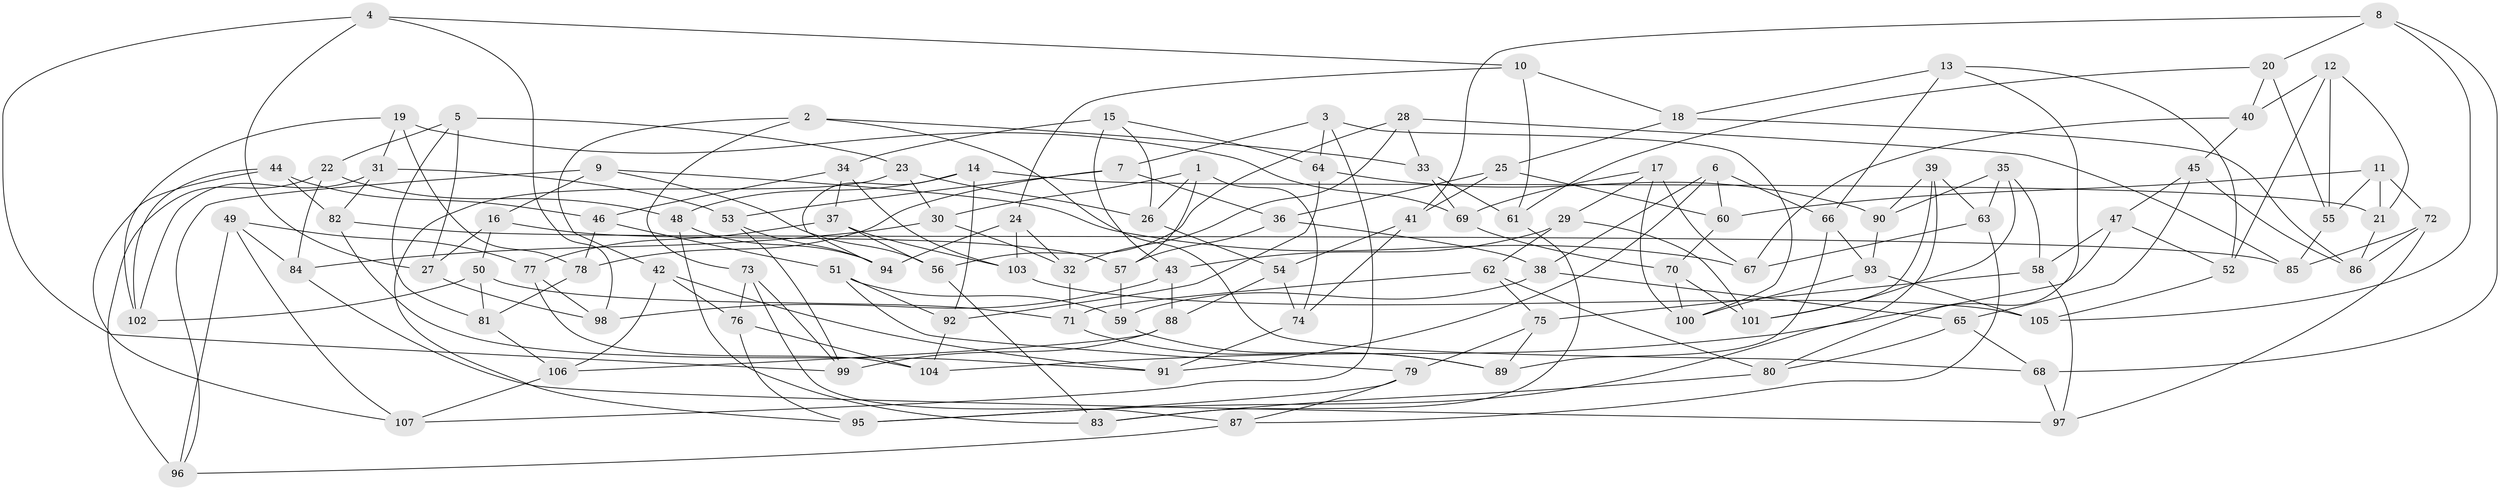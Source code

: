 // Generated by graph-tools (version 1.1) at 2025/16/03/09/25 04:16:37]
// undirected, 107 vertices, 214 edges
graph export_dot {
graph [start="1"]
  node [color=gray90,style=filled];
  1;
  2;
  3;
  4;
  5;
  6;
  7;
  8;
  9;
  10;
  11;
  12;
  13;
  14;
  15;
  16;
  17;
  18;
  19;
  20;
  21;
  22;
  23;
  24;
  25;
  26;
  27;
  28;
  29;
  30;
  31;
  32;
  33;
  34;
  35;
  36;
  37;
  38;
  39;
  40;
  41;
  42;
  43;
  44;
  45;
  46;
  47;
  48;
  49;
  50;
  51;
  52;
  53;
  54;
  55;
  56;
  57;
  58;
  59;
  60;
  61;
  62;
  63;
  64;
  65;
  66;
  67;
  68;
  69;
  70;
  71;
  72;
  73;
  74;
  75;
  76;
  77;
  78;
  79;
  80;
  81;
  82;
  83;
  84;
  85;
  86;
  87;
  88;
  89;
  90;
  91;
  92;
  93;
  94;
  95;
  96;
  97;
  98;
  99;
  100;
  101;
  102;
  103;
  104;
  105;
  106;
  107;
  1 -- 74;
  1 -- 57;
  1 -- 26;
  1 -- 30;
  2 -- 68;
  2 -- 33;
  2 -- 42;
  2 -- 73;
  3 -- 100;
  3 -- 64;
  3 -- 107;
  3 -- 7;
  4 -- 99;
  4 -- 10;
  4 -- 27;
  4 -- 98;
  5 -- 81;
  5 -- 23;
  5 -- 22;
  5 -- 27;
  6 -- 66;
  6 -- 60;
  6 -- 91;
  6 -- 38;
  7 -- 78;
  7 -- 36;
  7 -- 53;
  8 -- 41;
  8 -- 105;
  8 -- 68;
  8 -- 20;
  9 -- 96;
  9 -- 56;
  9 -- 16;
  9 -- 67;
  10 -- 18;
  10 -- 24;
  10 -- 61;
  11 -- 60;
  11 -- 55;
  11 -- 21;
  11 -- 72;
  12 -- 55;
  12 -- 21;
  12 -- 52;
  12 -- 40;
  13 -- 80;
  13 -- 66;
  13 -- 52;
  13 -- 18;
  14 -- 21;
  14 -- 94;
  14 -- 48;
  14 -- 92;
  15 -- 26;
  15 -- 64;
  15 -- 34;
  15 -- 43;
  16 -- 50;
  16 -- 27;
  16 -- 57;
  17 -- 69;
  17 -- 67;
  17 -- 29;
  17 -- 100;
  18 -- 25;
  18 -- 86;
  19 -- 31;
  19 -- 78;
  19 -- 69;
  19 -- 102;
  20 -- 55;
  20 -- 40;
  20 -- 61;
  21 -- 86;
  22 -- 48;
  22 -- 84;
  22 -- 96;
  23 -- 26;
  23 -- 30;
  23 -- 95;
  24 -- 94;
  24 -- 32;
  24 -- 103;
  25 -- 41;
  25 -- 60;
  25 -- 36;
  26 -- 54;
  27 -- 98;
  28 -- 32;
  28 -- 56;
  28 -- 33;
  28 -- 85;
  29 -- 43;
  29 -- 62;
  29 -- 101;
  30 -- 84;
  30 -- 32;
  31 -- 102;
  31 -- 53;
  31 -- 82;
  32 -- 71;
  33 -- 61;
  33 -- 69;
  34 -- 46;
  34 -- 103;
  34 -- 37;
  35 -- 58;
  35 -- 90;
  35 -- 101;
  35 -- 63;
  36 -- 57;
  36 -- 38;
  37 -- 77;
  37 -- 103;
  37 -- 56;
  38 -- 65;
  38 -- 59;
  39 -- 63;
  39 -- 90;
  39 -- 101;
  39 -- 95;
  40 -- 45;
  40 -- 67;
  41 -- 74;
  41 -- 54;
  42 -- 91;
  42 -- 106;
  42 -- 76;
  43 -- 88;
  43 -- 98;
  44 -- 102;
  44 -- 107;
  44 -- 82;
  44 -- 46;
  45 -- 86;
  45 -- 65;
  45 -- 47;
  46 -- 78;
  46 -- 51;
  47 -- 52;
  47 -- 104;
  47 -- 58;
  48 -- 94;
  48 -- 83;
  49 -- 77;
  49 -- 84;
  49 -- 107;
  49 -- 96;
  50 -- 81;
  50 -- 102;
  50 -- 71;
  51 -- 79;
  51 -- 59;
  51 -- 92;
  52 -- 105;
  53 -- 99;
  53 -- 94;
  54 -- 88;
  54 -- 74;
  55 -- 85;
  56 -- 83;
  57 -- 59;
  58 -- 75;
  58 -- 97;
  59 -- 89;
  60 -- 70;
  61 -- 83;
  62 -- 75;
  62 -- 71;
  62 -- 80;
  63 -- 67;
  63 -- 87;
  64 -- 92;
  64 -- 90;
  65 -- 80;
  65 -- 68;
  66 -- 89;
  66 -- 93;
  68 -- 97;
  69 -- 70;
  70 -- 101;
  70 -- 100;
  71 -- 89;
  72 -- 97;
  72 -- 85;
  72 -- 86;
  73 -- 99;
  73 -- 87;
  73 -- 76;
  74 -- 91;
  75 -- 89;
  75 -- 79;
  76 -- 95;
  76 -- 104;
  77 -- 98;
  77 -- 104;
  78 -- 81;
  79 -- 95;
  79 -- 87;
  80 -- 83;
  81 -- 106;
  82 -- 85;
  82 -- 91;
  84 -- 97;
  87 -- 96;
  88 -- 106;
  88 -- 99;
  90 -- 93;
  92 -- 104;
  93 -- 100;
  93 -- 105;
  103 -- 105;
  106 -- 107;
}
